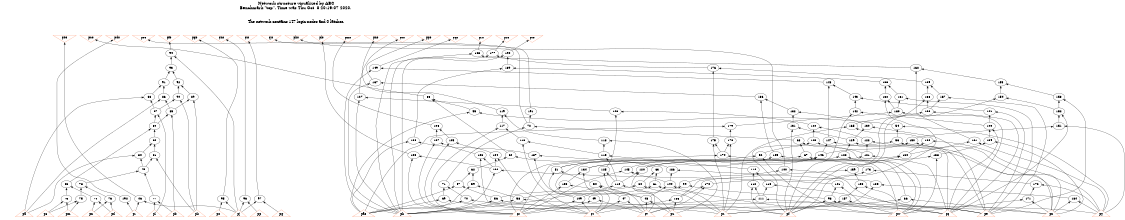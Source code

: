# Network structure generated by ABC

digraph network {
size = "7.5,10";
center = true;
edge [dir = back];

{
  node [shape = plaintext];
  edge [style = invis];
  LevelTitle1 [label=""];
  LevelTitle2 [label=""];
  Level12 [label = ""];
  Level11 [label = ""];
  Level10 [label = ""];
  Level9 [label = ""];
  Level8 [label = ""];
  Level7 [label = ""];
  Level6 [label = ""];
  Level5 [label = ""];
  Level4 [label = ""];
  Level3 [label = ""];
  Level2 [label = ""];
  Level1 [label = ""];
  Level0 [label = ""];
  LevelTitle1 ->  LevelTitle2 ->  Level12 ->  Level11 ->  Level10 ->  Level9 ->  Level8 ->  Level7 ->  Level6 ->  Level5 ->  Level4 ->  Level3 ->  Level2 ->  Level1 ->  Level0;
}

{
  rank = same;
  LevelTitle1;
  title1 [shape=plaintext,
          fontsize=20,
          fontname = "Times-Roman",
          label="Network structure visualized by ABC\nBenchmark \"top\". Time was Thu Oct  8 20:19:07 2020. "
         ];
}

{
  rank = same;
  LevelTitle2;
  title2 [shape=plaintext,
          fontsize=18,
          fontname = "Times-Roman",
          label="The network contains 147 logic nodes and 0 latches.\n"
         ];
}

{
  rank = same;
  Level12;
  Node27 [label = "pb0", shape = invtriangle, color = coral, fillcolor = coral];
  Node28 [label = "pc0", shape = invtriangle, color = coral, fillcolor = coral];
  Node29 [label = "pd0", shape = invtriangle, color = coral, fillcolor = coral];
  Node30 [label = "pe0", shape = invtriangle, color = coral, fillcolor = coral];
  Node31 [label = "pf0", shape = invtriangle, color = coral, fillcolor = coral];
  Node32 [label = "pg0", shape = invtriangle, color = coral, fillcolor = coral];
  Node33 [label = "ph0", shape = invtriangle, color = coral, fillcolor = coral];
  Node34 [label = "pi0", shape = invtriangle, color = coral, fillcolor = coral];
  Node35 [label = "pj0", shape = invtriangle, color = coral, fillcolor = coral];
  Node36 [label = "pk0", shape = invtriangle, color = coral, fillcolor = coral];
  Node37 [label = "pl0", shape = invtriangle, color = coral, fillcolor = coral];
  Node38 [label = "pm0", shape = invtriangle, color = coral, fillcolor = coral];
  Node39 [label = "pn0", shape = invtriangle, color = coral, fillcolor = coral];
  Node40 [label = "po0", shape = invtriangle, color = coral, fillcolor = coral];
  Node41 [label = "pp0", shape = invtriangle, color = coral, fillcolor = coral];
  Node42 [label = "pq0", shape = invtriangle, color = coral, fillcolor = coral];
  Node43 [label = "pr0", shape = invtriangle, color = coral, fillcolor = coral];
  Node44 [label = "ps0", shape = invtriangle, color = coral, fillcolor = coral];
  Node45 [label = "pt0", shape = invtriangle, color = coral, fillcolor = coral];
}

{
  rank = same;
  Level11;
  Node94 [label = "94\n", shape = ellipse];
  Node163 [label = "163\n", shape = ellipse];
  Node177 [label = "177\n", shape = ellipse];
  Node190 [label = "190\n", shape = ellipse];
}

{
  rank = same;
  Level10;
  Node93 [label = "93\n", shape = ellipse];
  Node149 [label = "149\n", shape = ellipse];
  Node162 [label = "162\n", shape = ellipse];
  Node176 [label = "176\n", shape = ellipse];
  Node189 [label = "189\n", shape = ellipse];
}

{
  rank = same;
  Level9;
  Node91 [label = "91\n", shape = ellipse];
  Node92 [label = "92\n", shape = ellipse];
  Node137 [label = "137\n", shape = ellipse];
  Node148 [label = "148\n", shape = ellipse];
  Node155 [label = "155\n", shape = ellipse];
  Node169 [label = "169\n", shape = ellipse];
  Node183 [label = "183\n", shape = ellipse];
}

{
  rank = same;
  Level8;
  Node65 [label = "65\n", shape = ellipse];
  Node86 [label = "86\n", shape = ellipse];
  Node88 [label = "88\n", shape = ellipse];
  Node89 [label = "89\n", shape = ellipse];
  Node90 [label = "90\n", shape = ellipse];
  Node127 [label = "127\n", shape = ellipse];
  Node136 [label = "136\n", shape = ellipse];
  Node143 [label = "143\n", shape = ellipse];
  Node153 [label = "153\n", shape = ellipse];
  Node154 [label = "154\n", shape = ellipse];
  Node167 [label = "167\n", shape = ellipse];
  Node168 [label = "168\n", shape = ellipse];
  Node181 [label = "181\n", shape = ellipse];
  Node182 [label = "182\n", shape = ellipse];
}

{
  rank = same;
  Level7;
  Node55 [label = "55\n", shape = ellipse];
  Node85 [label = "85\n", shape = ellipse];
  Node87 [label = "87\n", shape = ellipse];
  Node119 [label = "119\n", shape = ellipse];
  Node126 [label = "126\n", shape = ellipse];
  Node132 [label = "132\n", shape = ellipse];
  Node141 [label = "141\n", shape = ellipse];
  Node142 [label = "142\n", shape = ellipse];
  Node152 [label = "152\n", shape = ellipse];
  Node166 [label = "166\n", shape = ellipse];
  Node180 [label = "180\n", shape = ellipse];
  Node191 [label = "191\n", shape = ellipse];
}

{
  rank = same;
  Level6;
  Node54 [label = "54\n", shape = ellipse];
  Node72 [label = "72\n", shape = ellipse];
  Node84 [label = "84\n", shape = ellipse];
  Node108 [label = "108\n", shape = ellipse];
  Node117 [label = "117\n", shape = ellipse];
  Node124 [label = "124\n", shape = ellipse];
  Node130 [label = "130\n", shape = ellipse];
  Node131 [label = "131\n", shape = ellipse];
  Node140 [label = "140\n", shape = ellipse];
  Node151 [label = "151\n", shape = ellipse];
  Node165 [label = "165\n", shape = ellipse];
  Node179 [label = "179\n", shape = ellipse];
}

{
  rank = same;
  Level5;
  Node53 [label = "53\n", shape = ellipse];
  Node68 [label = "68\n", shape = ellipse];
  Node82 [label = "82\n", shape = ellipse];
  Node105 [label = "105\n", shape = ellipse];
  Node107 [label = "107\n", shape = ellipse];
  Node116 [label = "116\n", shape = ellipse];
  Node118 [label = "118\n", shape = ellipse];
  Node122 [label = "122\n", shape = ellipse];
  Node123 [label = "123\n", shape = ellipse];
  Node129 [label = "129\n", shape = ellipse];
  Node139 [label = "139\n", shape = ellipse];
  Node147 [label = "147\n", shape = ellipse];
  Node150 [label = "150\n", shape = ellipse];
  Node161 [label = "161\n", shape = ellipse];
  Node164 [label = "164\n", shape = ellipse];
  Node175 [label = "175\n", shape = ellipse];
  Node178 [label = "178\n", shape = ellipse];
  Node188 [label = "188\n", shape = ellipse];
}

{
  rank = same;
  Level4;
  Node52 [label = "52\n", shape = ellipse];
  Node64 [label = "64\n", shape = ellipse];
  Node67 [label = "67\n", shape = ellipse];
  Node80 [label = "80\n", shape = ellipse];
  Node81 [label = "81\n", shape = ellipse];
  Node103 [label = "103\n", shape = ellipse];
  Node104 [label = "104\n", shape = ellipse];
  Node106 [label = "106\n", shape = ellipse];
  Node115 [label = "115\n", shape = ellipse];
  Node121 [label = "121\n", shape = ellipse];
  Node128 [label = "128\n", shape = ellipse];
  Node135 [label = "135\n", shape = ellipse];
  Node138 [label = "138\n", shape = ellipse];
  Node146 [label = "146\n", shape = ellipse];
  Node160 [label = "160\n", shape = ellipse];
  Node174 [label = "174\n", shape = ellipse];
  Node187 [label = "187\n", shape = ellipse];
}

{
  rank = same;
  Level3;
  Node51 [label = "51\n", shape = ellipse];
  Node62 [label = "62\n", shape = ellipse];
  Node63 [label = "63\n", shape = ellipse];
  Node79 [label = "79\n", shape = ellipse];
  Node100 [label = "100\n", shape = ellipse];
  Node102 [label = "102\n", shape = ellipse];
  Node114 [label = "114\n", shape = ellipse];
  Node120 [label = "120\n", shape = ellipse];
  Node125 [label = "125\n", shape = ellipse];
  Node134 [label = "134\n", shape = ellipse];
  Node145 [label = "145\n", shape = ellipse];
  Node159 [label = "159\n", shape = ellipse];
  Node173 [label = "173\n", shape = ellipse];
  Node186 [label = "186\n", shape = ellipse];
}

{
  rank = same;
  Level2;
  Node50 [label = "50\n", shape = ellipse];
  Node57 [label = "57\n", shape = ellipse];
  Node59 [label = "59\n", shape = ellipse];
  Node60 [label = "60\n", shape = ellipse];
  Node61 [label = "61\n", shape = ellipse];
  Node71 [label = "71\n", shape = ellipse];
  Node78 [label = "78\n", shape = ellipse];
  Node83 [label = "83\n", shape = ellipse];
  Node99 [label = "99\n", shape = ellipse];
  Node101 [label = "101\n", shape = ellipse];
  Node110 [label = "110\n", shape = ellipse];
  Node112 [label = "112\n", shape = ellipse];
  Node113 [label = "113\n", shape = ellipse];
  Node133 [label = "133\n", shape = ellipse];
  Node144 [label = "144\n", shape = ellipse];
  Node158 [label = "158\n", shape = ellipse];
  Node170 [label = "170\n", shape = ellipse];
  Node172 [label = "172\n", shape = ellipse];
  Node185 [label = "185\n", shape = ellipse];
}

{
  rank = same;
  Level1;
  Node46 [label = "46\n", shape = ellipse];
  Node47 [label = "47\n", shape = ellipse];
  Node48 [label = "48\n", shape = ellipse];
  Node49 [label = "49\n", shape = ellipse];
  Node56 [label = "56\n", shape = ellipse];
  Node58 [label = "58\n", shape = ellipse];
  Node66 [label = "66\n", shape = ellipse];
  Node69 [label = "69\n", shape = ellipse];
  Node70 [label = "70\n", shape = ellipse];
  Node73 [label = "73\n", shape = ellipse];
  Node74 [label = "74\n", shape = ellipse];
  Node75 [label = "75\n", shape = ellipse];
  Node76 [label = "76\n", shape = ellipse];
  Node77 [label = "77\n", shape = ellipse];
  Node95 [label = "95\n", shape = ellipse];
  Node96 [label = "96\n", shape = ellipse];
  Node97 [label = "97\n", shape = ellipse];
  Node98 [label = "98\n", shape = ellipse];
  Node109 [label = "109\n", shape = ellipse];
  Node111 [label = "111\n", shape = ellipse];
  Node156 [label = "156\n", shape = ellipse];
  Node157 [label = "157\n", shape = ellipse];
  Node171 [label = "171\n", shape = ellipse];
  Node184 [label = "184\n", shape = ellipse];
  Node192 [label = "192\n", shape = ellipse];
}

{
  rank = same;
  Level0;
  Node1 [label = "pp", shape = triangle, color = coral, fillcolor = coral];
  Node2 [label = "pa0", shape = triangle, color = coral, fillcolor = coral];
  Node3 [label = "pq", shape = triangle, color = coral, fillcolor = coral];
  Node4 [label = "pr", shape = triangle, color = coral, fillcolor = coral];
  Node5 [label = "ps", shape = triangle, color = coral, fillcolor = coral];
  Node6 [label = "pt", shape = triangle, color = coral, fillcolor = coral];
  Node7 [label = "pu", shape = triangle, color = coral, fillcolor = coral];
  Node8 [label = "pv", shape = triangle, color = coral, fillcolor = coral];
  Node9 [label = "pw", shape = triangle, color = coral, fillcolor = coral];
  Node10 [label = "px", shape = triangle, color = coral, fillcolor = coral];
  Node11 [label = "py", shape = triangle, color = coral, fillcolor = coral];
  Node12 [label = "pz", shape = triangle, color = coral, fillcolor = coral];
  Node13 [label = "pa", shape = triangle, color = coral, fillcolor = coral];
  Node14 [label = "pb", shape = triangle, color = coral, fillcolor = coral];
  Node15 [label = "pc", shape = triangle, color = coral, fillcolor = coral];
  Node16 [label = "pd", shape = triangle, color = coral, fillcolor = coral];
  Node17 [label = "pe", shape = triangle, color = coral, fillcolor = coral];
  Node18 [label = "pf", shape = triangle, color = coral, fillcolor = coral];
  Node19 [label = "pg", shape = triangle, color = coral, fillcolor = coral];
  Node20 [label = "ph", shape = triangle, color = coral, fillcolor = coral];
  Node21 [label = "pj", shape = triangle, color = coral, fillcolor = coral];
  Node22 [label = "pk", shape = triangle, color = coral, fillcolor = coral];
  Node23 [label = "pl", shape = triangle, color = coral, fillcolor = coral];
  Node24 [label = "pm", shape = triangle, color = coral, fillcolor = coral];
  Node25 [label = "pn", shape = triangle, color = coral, fillcolor = coral];
  Node26 [label = "po", shape = triangle, color = coral, fillcolor = coral];
}

title1 -> title2 [style = invis];
title2 -> Node27 [style = invis];
title2 -> Node28 [style = invis];
title2 -> Node29 [style = invis];
title2 -> Node30 [style = invis];
title2 -> Node31 [style = invis];
title2 -> Node32 [style = invis];
title2 -> Node33 [style = invis];
title2 -> Node34 [style = invis];
title2 -> Node35 [style = invis];
title2 -> Node36 [style = invis];
title2 -> Node37 [style = invis];
title2 -> Node38 [style = invis];
title2 -> Node39 [style = invis];
title2 -> Node40 [style = invis];
title2 -> Node41 [style = invis];
title2 -> Node42 [style = invis];
title2 -> Node43 [style = invis];
title2 -> Node44 [style = invis];
title2 -> Node45 [style = invis];
Node27 -> Node28 [style = invis];
Node28 -> Node29 [style = invis];
Node29 -> Node30 [style = invis];
Node30 -> Node31 [style = invis];
Node31 -> Node32 [style = invis];
Node32 -> Node33 [style = invis];
Node33 -> Node34 [style = invis];
Node34 -> Node35 [style = invis];
Node35 -> Node36 [style = invis];
Node36 -> Node37 [style = invis];
Node37 -> Node38 [style = invis];
Node38 -> Node39 [style = invis];
Node39 -> Node40 [style = invis];
Node40 -> Node41 [style = invis];
Node41 -> Node42 [style = invis];
Node42 -> Node43 [style = invis];
Node43 -> Node44 [style = invis];
Node44 -> Node45 [style = invis];
Node27 -> Node46 [style = solid];
Node28 -> Node65 [style = solid];
Node29 -> Node192 [style = solid];
Node30 -> Node72 [style = solid];
Node31 -> Node94 [style = solid];
Node32 -> Node95 [style = solid];
Node33 -> Node96 [style = solid];
Node34 -> Node97 [style = solid];
Node35 -> Node191 [style = solid];
Node36 -> Node100 [style = solid];
Node37 -> Node103 [style = solid];
Node38 -> Node108 [style = solid];
Node39 -> Node119 [style = solid];
Node40 -> Node127 [style = solid];
Node41 -> Node137 [style = solid];
Node42 -> Node149 [style = solid];
Node43 -> Node163 [style = solid];
Node44 -> Node177 [style = solid];
Node45 -> Node190 [style = solid];
Node46 -> Node4 [style = solid];
Node46 -> Node21 [style = solid];
Node47 -> Node6 [style = solid];
Node47 -> Node8 [style = solid];
Node48 -> Node7 [style = solid];
Node48 -> Node8 [style = solid];
Node49 -> Node5 [style = solid];
Node49 -> Node8 [style = solid];
Node50 -> Node47 [style = solid];
Node50 -> Node48 [style = solid];
Node51 -> Node49 [style = solid];
Node51 -> Node50 [style = solid];
Node52 -> Node9 [style = solid];
Node52 -> Node51 [style = solid];
Node53 -> Node10 [style = solid];
Node53 -> Node52 [style = solid];
Node54 -> Node11 [style = solid];
Node54 -> Node53 [style = solid];
Node55 -> Node2 [style = solid];
Node55 -> Node54 [style = solid];
Node56 -> Node18 [style = solid];
Node56 -> Node20 [style = solid];
Node57 -> Node2 [style = solid];
Node57 -> Node56 [style = solid];
Node58 -> Node17 [style = solid];
Node58 -> Node20 [style = solid];
Node59 -> Node2 [style = solid];
Node59 -> Node58 [style = solid];
Node60 -> Node12 [style = solid];
Node60 -> Node56 [style = solid];
Node61 -> Node12 [style = solid];
Node61 -> Node58 [style = solid];
Node62 -> Node57 [style = solid];
Node62 -> Node59 [style = solid];
Node63 -> Node60 [style = solid];
Node63 -> Node61 [style = solid];
Node64 -> Node62 [style = solid];
Node64 -> Node63 [style = solid];
Node65 -> Node55 [style = solid];
Node65 -> Node64 [style = solid];
Node66 -> Node10 [style = solid];
Node66 -> Node12 [style = solid];
Node67 -> Node51 [style = solid];
Node67 -> Node66 [style = solid];
Node68 -> Node9 [style = solid];
Node68 -> Node67 [style = solid];
Node69 -> Node2 [style = solid];
Node69 -> Node12 [style = solid];
Node70 -> Node2 [style = solid];
Node70 -> Node11 [style = solid];
Node71 -> Node69 [style = solid];
Node71 -> Node70 [style = solid];
Node72 -> Node68 [style = solid];
Node72 -> Node71 [style = solid];
Node73 -> Node15 [style = solid];
Node73 -> Node24 [style = solid];
Node74 -> Node16 [style = solid];
Node74 -> Node25 [style = solid];
Node75 -> Node15 [style = solid];
Node75 -> Node24 [style = solid];
Node76 -> Node16 [style = solid];
Node76 -> Node25 [style = solid];
Node77 -> Node14 [style = solid];
Node77 -> Node23 [style = solid];
Node78 -> Node75 [style = solid];
Node78 -> Node76 [style = solid];
Node79 -> Node77 [style = solid];
Node79 -> Node78 [style = solid];
Node80 -> Node13 [style = solid];
Node80 -> Node79 [style = solid];
Node81 -> Node22 [style = solid];
Node81 -> Node79 [style = solid];
Node82 -> Node80 [style = solid];
Node82 -> Node81 [style = solid];
Node83 -> Node73 [style = solid];
Node83 -> Node74 [style = solid];
Node84 -> Node82 [style = solid];
Node84 -> Node83 [style = solid];
Node85 -> Node14 [style = solid];
Node85 -> Node84 [style = solid];
Node86 -> Node13 [style = solid];
Node86 -> Node85 [style = solid];
Node87 -> Node23 [style = solid];
Node87 -> Node84 [style = solid];
Node88 -> Node13 [style = solid];
Node88 -> Node87 [style = solid];
Node89 -> Node22 [style = solid];
Node89 -> Node85 [style = solid];
Node90 -> Node22 [style = solid];
Node90 -> Node87 [style = solid];
Node91 -> Node86 [style = solid];
Node91 -> Node88 [style = solid];
Node92 -> Node89 [style = solid];
Node92 -> Node90 [style = solid];
Node93 -> Node91 [style = solid];
Node93 -> Node92 [style = solid];
Node94 -> Node21 [style = solid];
Node94 -> Node93 [style = solid];
Node95 -> Node21 [style = solid];
Node95 -> Node26 [style = solid];
Node96 -> Node1 [style = solid];
Node96 -> Node21 [style = solid];
Node97 -> Node19 [style = solid];
Node97 -> Node21 [style = solid];
Node98 -> Node17 [style = solid];
Node98 -> Node18 [style = solid];
Node99 -> Node20 [style = solid];
Node99 -> Node98 [style = solid];
Node100 -> Node3 [style = solid];
Node100 -> Node99 [style = solid];
Node101 -> Node3 [style = solid];
Node101 -> Node98 [style = solid];
Node102 -> Node20 [style = solid];
Node102 -> Node101 [style = solid];
Node103 -> Node5 [style = solid];
Node103 -> Node102 [style = solid];
Node104 -> Node6 [style = solid];
Node104 -> Node102 [style = solid];
Node105 -> Node5 [style = solid];
Node105 -> Node104 [style = solid];
Node106 -> Node6 [style = solid];
Node106 -> Node102 [style = solid];
Node107 -> Node5 [style = solid];
Node107 -> Node106 [style = solid];
Node108 -> Node105 [style = solid];
Node108 -> Node107 [style = solid];
Node109 -> Node5 [style = solid];
Node109 -> Node6 [style = solid];
Node110 -> Node7 [style = solid];
Node110 -> Node109 [style = solid];
Node111 -> Node3 [style = solid];
Node111 -> Node20 [style = solid];
Node112 -> Node18 [style = solid];
Node112 -> Node111 [style = solid];
Node113 -> Node17 [style = solid];
Node113 -> Node111 [style = solid];
Node114 -> Node112 [style = solid];
Node114 -> Node113 [style = solid];
Node115 -> Node110 [style = solid];
Node115 -> Node114 [style = solid];
Node116 -> Node6 [style = solid];
Node116 -> Node115 [style = solid];
Node117 -> Node5 [style = solid];
Node117 -> Node116 [style = solid];
Node118 -> Node7 [style = solid];
Node118 -> Node115 [style = solid];
Node119 -> Node117 [style = solid];
Node119 -> Node118 [style = solid];
Node120 -> Node8 [style = solid];
Node120 -> Node110 [style = solid];
Node121 -> Node3 [style = solid];
Node121 -> Node120 [style = solid];
Node122 -> Node17 [style = solid];
Node122 -> Node121 [style = solid];
Node123 -> Node18 [style = solid];
Node123 -> Node121 [style = solid];
Node124 -> Node122 [style = solid];
Node124 -> Node123 [style = solid];
Node125 -> Node8 [style = solid];
Node125 -> Node110 [style = solid];
Node126 -> Node124 [style = solid];
Node126 -> Node125 [style = solid];
Node127 -> Node20 [style = solid];
Node127 -> Node126 [style = solid];
Node128 -> Node9 [style = solid];
Node128 -> Node120 [style = solid];
Node129 -> Node3 [style = solid];
Node129 -> Node128 [style = solid];
Node130 -> Node17 [style = solid];
Node130 -> Node129 [style = solid];
Node131 -> Node18 [style = solid];
Node131 -> Node129 [style = solid];
Node132 -> Node130 [style = solid];
Node132 -> Node131 [style = solid];
Node133 -> Node5 [style = solid];
Node133 -> Node48 [style = solid];
Node134 -> Node6 [style = solid];
Node134 -> Node133 [style = solid];
Node135 -> Node9 [style = solid];
Node135 -> Node134 [style = solid];
Node136 -> Node132 [style = solid];
Node136 -> Node135 [style = solid];
Node137 -> Node20 [style = solid];
Node137 -> Node136 [style = solid];
Node138 -> Node9 [style = solid];
Node138 -> Node134 [style = solid];
Node139 -> Node10 [style = solid];
Node139 -> Node138 [style = solid];
Node140 -> Node3 [style = solid];
Node140 -> Node139 [style = solid];
Node141 -> Node17 [style = solid];
Node141 -> Node140 [style = solid];
Node142 -> Node18 [style = solid];
Node142 -> Node140 [style = solid];
Node143 -> Node141 [style = solid];
Node143 -> Node142 [style = solid];
Node144 -> Node9 [style = solid];
Node144 -> Node48 [style = solid];
Node145 -> Node5 [style = solid];
Node145 -> Node144 [style = solid];
Node146 -> Node6 [style = solid];
Node146 -> Node145 [style = solid];
Node147 -> Node10 [style = solid];
Node147 -> Node146 [style = solid];
Node148 -> Node143 [style = solid];
Node148 -> Node147 [style = solid];
Node149 -> Node20 [style = solid];
Node149 -> Node148 [style = solid];
Node150 -> Node10 [style = solid];
Node150 -> Node146 [style = solid];
Node151 -> Node11 [style = solid];
Node151 -> Node150 [style = solid];
Node152 -> Node3 [style = solid];
Node152 -> Node151 [style = solid];
Node153 -> Node17 [style = solid];
Node153 -> Node152 [style = solid];
Node154 -> Node18 [style = solid];
Node154 -> Node152 [style = solid];
Node155 -> Node153 [style = solid];
Node155 -> Node154 [style = solid];
Node156 -> Node6 [style = solid];
Node156 -> Node7 [style = solid];
Node157 -> Node8 [style = solid];
Node157 -> Node9 [style = solid];
Node158 -> Node10 [style = solid];
Node158 -> Node157 [style = solid];
Node159 -> Node156 [style = solid];
Node159 -> Node158 [style = solid];
Node160 -> Node5 [style = solid];
Node160 -> Node159 [style = solid];
Node161 -> Node11 [style = solid];
Node161 -> Node160 [style = solid];
Node162 -> Node155 [style = solid];
Node162 -> Node161 [style = solid];
Node163 -> Node20 [style = solid];
Node163 -> Node162 [style = solid];
Node164 -> Node11 [style = solid];
Node164 -> Node160 [style = solid];
Node165 -> Node12 [style = solid];
Node165 -> Node164 [style = solid];
Node166 -> Node3 [style = solid];
Node166 -> Node165 [style = solid];
Node167 -> Node17 [style = solid];
Node167 -> Node166 [style = solid];
Node168 -> Node18 [style = solid];
Node168 -> Node166 [style = solid];
Node169 -> Node167 [style = solid];
Node169 -> Node168 [style = solid];
Node170 -> Node8 [style = solid];
Node170 -> Node156 [style = solid];
Node171 -> Node9 [style = solid];
Node171 -> Node10 [style = solid];
Node172 -> Node11 [style = solid];
Node172 -> Node171 [style = solid];
Node173 -> Node170 [style = solid];
Node173 -> Node172 [style = solid];
Node174 -> Node5 [style = solid];
Node174 -> Node173 [style = solid];
Node175 -> Node12 [style = solid];
Node175 -> Node174 [style = solid];
Node176 -> Node169 [style = solid];
Node176 -> Node175 [style = solid];
Node177 -> Node20 [style = solid];
Node177 -> Node176 [style = solid];
Node178 -> Node12 [style = solid];
Node178 -> Node174 [style = solid];
Node179 -> Node2 [style = solid];
Node179 -> Node178 [style = solid];
Node180 -> Node3 [style = solid];
Node180 -> Node179 [style = solid];
Node181 -> Node17 [style = solid];
Node181 -> Node180 [style = solid];
Node182 -> Node18 [style = solid];
Node182 -> Node180 [style = solid];
Node183 -> Node181 [style = solid];
Node183 -> Node182 [style = solid];
Node184 -> Node10 [style = solid];
Node184 -> Node11 [style = solid];
Node185 -> Node12 [style = solid];
Node185 -> Node184 [style = solid];
Node186 -> Node144 [style = solid];
Node186 -> Node185 [style = solid];
Node187 -> Node109 [style = solid];
Node187 -> Node186 [style = solid];
Node188 -> Node2 [style = solid];
Node188 -> Node187 [style = solid];
Node189 -> Node183 [style = solid];
Node189 -> Node188 [style = solid];
Node190 -> Node20 [style = solid];
Node190 -> Node189 [style = solid];
Node191 -> Node72 [style = solid];
Node192 -> Node4 [style = solid];
}

